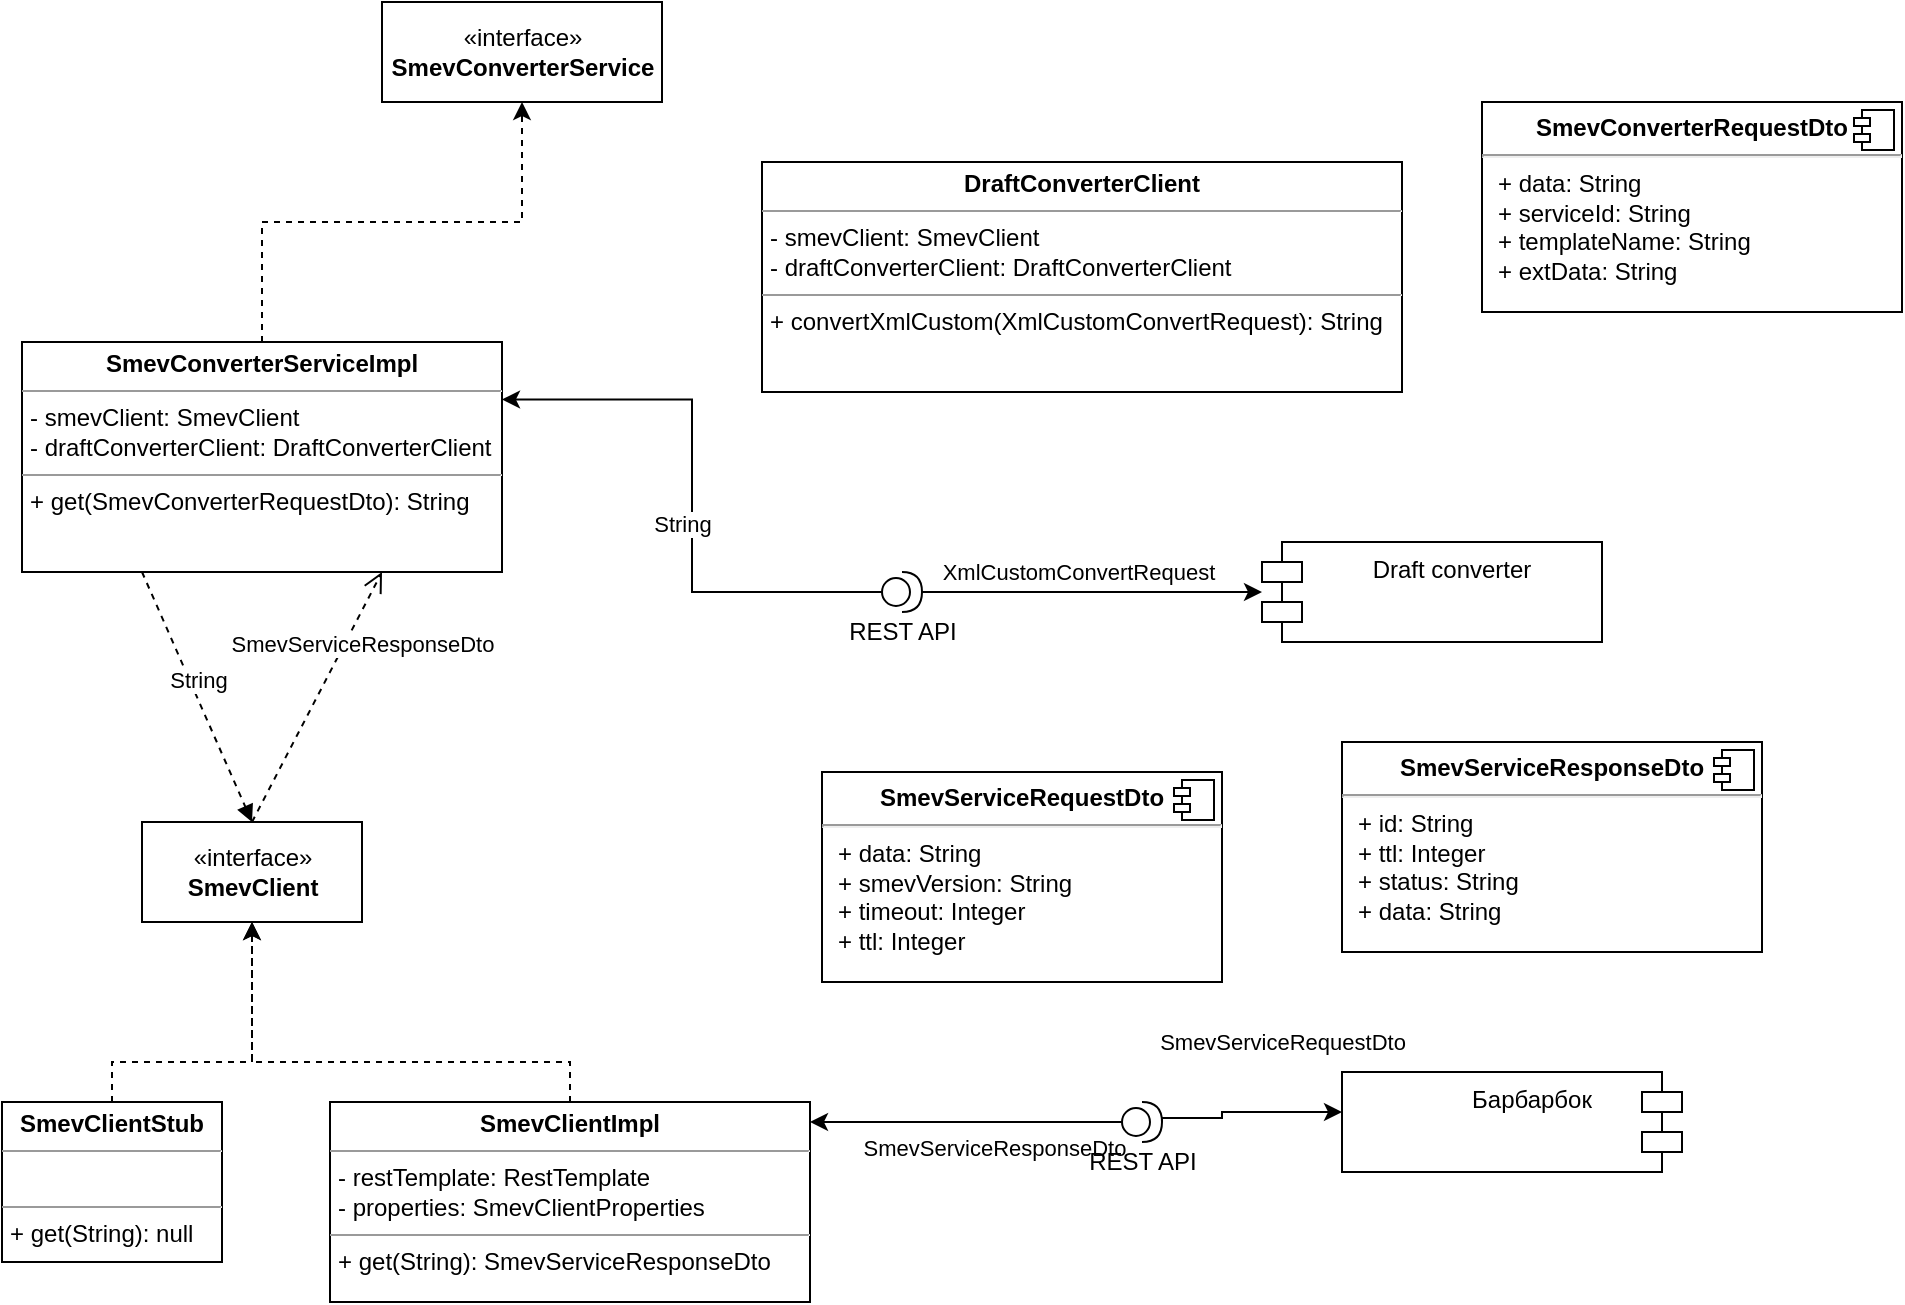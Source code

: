 <mxfile version="15.9.1" type="github">
  <diagram id="C5RBs43oDa-KdzZeNtuy" name="Page-1">
    <mxGraphModel dx="2062" dy="1121" grid="1" gridSize="10" guides="1" tooltips="1" connect="1" arrows="1" fold="1" page="1" pageScale="1" pageWidth="1169" pageHeight="827" math="0" shadow="0">
      <root>
        <mxCell id="WIyWlLk6GJQsqaUBKTNV-0" />
        <mxCell id="WIyWlLk6GJQsqaUBKTNV-1" parent="WIyWlLk6GJQsqaUBKTNV-0" />
        <mxCell id="uNZMD-4TB1eQHiRyNtz--13" style="edgeStyle=orthogonalEdgeStyle;rounded=0;orthogonalLoop=1;jettySize=auto;html=1;exitX=0;exitY=0.5;exitDx=0;exitDy=0;entryX=1;entryY=0.25;entryDx=0;entryDy=0;exitPerimeter=0;" parent="WIyWlLk6GJQsqaUBKTNV-1" source="uNZMD-4TB1eQHiRyNtz--9" target="uNZMD-4TB1eQHiRyNtz--2" edge="1">
          <mxGeometry relative="1" as="geometry" />
        </mxCell>
        <mxCell id="SF7gYtSP60bekAl-iXzv-11" value="String" style="edgeLabel;html=1;align=center;verticalAlign=middle;resizable=0;points=[];" vertex="1" connectable="0" parent="uNZMD-4TB1eQHiRyNtz--13">
          <mxGeometry x="-0.206" y="2" relative="1" as="geometry">
            <mxPoint x="-3" y="-16" as="offset" />
          </mxGeometry>
        </mxCell>
        <mxCell id="SF7gYtSP60bekAl-iXzv-14" style="edgeStyle=orthogonalEdgeStyle;rounded=0;orthogonalLoop=1;jettySize=auto;html=1;dashed=1;" edge="1" parent="WIyWlLk6GJQsqaUBKTNV-1" source="uNZMD-4TB1eQHiRyNtz--2" target="uNZMD-4TB1eQHiRyNtz--3">
          <mxGeometry relative="1" as="geometry" />
        </mxCell>
        <mxCell id="uNZMD-4TB1eQHiRyNtz--2" value="&lt;p style=&quot;margin: 0px ; margin-top: 4px ; text-align: center&quot;&gt;&lt;b&gt;SmevConverterServiceImpl&lt;/b&gt;&lt;br&gt;&lt;/p&gt;&lt;hr size=&quot;1&quot;&gt;&lt;p style=&quot;margin: 0px ; margin-left: 4px&quot;&gt;&lt;span&gt;-&amp;nbsp;smevClient:&amp;nbsp;SmevClient&lt;/span&gt;&lt;br&gt;&lt;/p&gt;&lt;p style=&quot;margin: 0px ; margin-left: 4px&quot;&gt;- draftConverterClient: DraftConverterClient&lt;/p&gt;&lt;hr size=&quot;1&quot;&gt;&lt;p style=&quot;margin: 0px ; margin-left: 4px&quot;&gt;+ get(SmevConverterRequestDto): String&lt;/p&gt;" style="verticalAlign=top;align=left;overflow=fill;fontSize=12;fontFamily=Helvetica;html=1;" parent="WIyWlLk6GJQsqaUBKTNV-1" vertex="1">
          <mxGeometry x="20" y="470" width="240" height="115" as="geometry" />
        </mxCell>
        <mxCell id="uNZMD-4TB1eQHiRyNtz--3" value="«interface»&lt;br&gt;&lt;b&gt;SmevConverterService&lt;/b&gt;" style="html=1;" parent="WIyWlLk6GJQsqaUBKTNV-1" vertex="1">
          <mxGeometry x="200" y="300" width="140" height="50" as="geometry" />
        </mxCell>
        <mxCell id="uNZMD-4TB1eQHiRyNtz--4" value="Draft converter" style="shape=module;align=left;spacingLeft=20;align=center;verticalAlign=top;" parent="WIyWlLk6GJQsqaUBKTNV-1" vertex="1">
          <mxGeometry x="640" y="570" width="170" height="50" as="geometry" />
        </mxCell>
        <mxCell id="uNZMD-4TB1eQHiRyNtz--14" style="edgeStyle=orthogonalEdgeStyle;rounded=0;orthogonalLoop=1;jettySize=auto;html=1;exitX=1;exitY=0.5;exitDx=0;exitDy=0;exitPerimeter=0;" parent="WIyWlLk6GJQsqaUBKTNV-1" source="uNZMD-4TB1eQHiRyNtz--9" target="uNZMD-4TB1eQHiRyNtz--4" edge="1">
          <mxGeometry relative="1" as="geometry" />
        </mxCell>
        <mxCell id="SF7gYtSP60bekAl-iXzv-10" value="XmlCustomConvertRequest" style="edgeLabel;html=1;align=center;verticalAlign=middle;resizable=0;points=[];" vertex="1" connectable="0" parent="uNZMD-4TB1eQHiRyNtz--14">
          <mxGeometry x="-0.226" y="-2" relative="1" as="geometry">
            <mxPoint x="12" y="-12" as="offset" />
          </mxGeometry>
        </mxCell>
        <mxCell id="uNZMD-4TB1eQHiRyNtz--9" value="REST API" style="shape=providedRequiredInterface;html=1;verticalLabelPosition=bottom;sketch=0;" parent="WIyWlLk6GJQsqaUBKTNV-1" vertex="1">
          <mxGeometry x="450" y="585" width="20" height="20" as="geometry" />
        </mxCell>
        <mxCell id="SF7gYtSP60bekAl-iXzv-6" style="edgeStyle=orthogonalEdgeStyle;rounded=0;orthogonalLoop=1;jettySize=auto;html=1;entryX=0.5;entryY=1;entryDx=0;entryDy=0;dashed=1;" edge="1" parent="WIyWlLk6GJQsqaUBKTNV-1" source="SF7gYtSP60bekAl-iXzv-0" target="SF7gYtSP60bekAl-iXzv-5">
          <mxGeometry relative="1" as="geometry">
            <Array as="points">
              <mxPoint x="135" y="830" />
            </Array>
          </mxGeometry>
        </mxCell>
        <mxCell id="SF7gYtSP60bekAl-iXzv-0" value="&lt;p style=&quot;margin: 0px ; margin-top: 4px ; text-align: center&quot;&gt;&lt;b&gt;SmevClientImpl&lt;/b&gt;&lt;br&gt;&lt;/p&gt;&lt;hr size=&quot;1&quot;&gt;&lt;p style=&quot;margin: 0px ; margin-left: 4px&quot;&gt;&lt;span&gt;-&amp;nbsp;restTemplate:&amp;nbsp;RestTemplate&lt;/span&gt;&lt;br&gt;&lt;/p&gt;&lt;p style=&quot;margin: 0px ; margin-left: 4px&quot;&gt;- properties: SmevClientProperties&lt;/p&gt;&lt;hr size=&quot;1&quot;&gt;&lt;p style=&quot;margin: 0px ; margin-left: 4px&quot;&gt;+ get(String): SmevServiceResponseDto&lt;/p&gt;" style="verticalAlign=top;align=left;overflow=fill;fontSize=12;fontFamily=Helvetica;html=1;" vertex="1" parent="WIyWlLk6GJQsqaUBKTNV-1">
          <mxGeometry x="174" y="850" width="240" height="100" as="geometry" />
        </mxCell>
        <mxCell id="SF7gYtSP60bekAl-iXzv-1" value="Барбарбок" style="shape=module;align=left;spacingLeft=20;align=center;verticalAlign=top;flipH=1;" vertex="1" parent="WIyWlLk6GJQsqaUBKTNV-1">
          <mxGeometry x="680" y="835" width="170" height="50" as="geometry" />
        </mxCell>
        <mxCell id="SF7gYtSP60bekAl-iXzv-2" style="edgeStyle=orthogonalEdgeStyle;rounded=0;orthogonalLoop=1;jettySize=auto;html=1;exitX=0;exitY=0.5;exitDx=0;exitDy=0;exitPerimeter=0;" edge="1" parent="WIyWlLk6GJQsqaUBKTNV-1" source="SF7gYtSP60bekAl-iXzv-4" target="SF7gYtSP60bekAl-iXzv-0">
          <mxGeometry relative="1" as="geometry">
            <mxPoint x="360" y="760" as="targetPoint" />
            <mxPoint x="430" y="740" as="sourcePoint" />
            <Array as="points">
              <mxPoint x="570" y="860" />
            </Array>
          </mxGeometry>
        </mxCell>
        <mxCell id="SF7gYtSP60bekAl-iXzv-13" value="SmevServiceResponseDto" style="edgeLabel;html=1;align=center;verticalAlign=middle;resizable=0;points=[];" vertex="1" connectable="0" parent="SF7gYtSP60bekAl-iXzv-2">
          <mxGeometry x="-0.187" relative="1" as="geometry">
            <mxPoint x="-1" y="13" as="offset" />
          </mxGeometry>
        </mxCell>
        <mxCell id="SF7gYtSP60bekAl-iXzv-3" style="edgeStyle=orthogonalEdgeStyle;rounded=0;orthogonalLoop=1;jettySize=auto;html=1;exitX=1;exitY=0.5;exitDx=0;exitDy=0;exitPerimeter=0;" edge="1" parent="WIyWlLk6GJQsqaUBKTNV-1" source="SF7gYtSP60bekAl-iXzv-4" target="SF7gYtSP60bekAl-iXzv-1">
          <mxGeometry relative="1" as="geometry">
            <mxPoint x="650" y="858" as="targetPoint" />
            <mxPoint x="470" y="730" as="sourcePoint" />
            <Array as="points">
              <mxPoint x="590" y="858" />
              <mxPoint x="620" y="858" />
              <mxPoint x="620" y="855" />
            </Array>
          </mxGeometry>
        </mxCell>
        <mxCell id="SF7gYtSP60bekAl-iXzv-12" value="SmevServiceRequestDto" style="edgeLabel;html=1;align=center;verticalAlign=middle;resizable=0;points=[];" vertex="1" connectable="0" parent="SF7gYtSP60bekAl-iXzv-3">
          <mxGeometry x="-0.053" y="-1" relative="1" as="geometry">
            <mxPoint x="20" y="-36" as="offset" />
          </mxGeometry>
        </mxCell>
        <mxCell id="SF7gYtSP60bekAl-iXzv-4" value="REST API" style="shape=providedRequiredInterface;html=1;verticalLabelPosition=bottom;sketch=0;" vertex="1" parent="WIyWlLk6GJQsqaUBKTNV-1">
          <mxGeometry x="570" y="850" width="20" height="20" as="geometry" />
        </mxCell>
        <mxCell id="SF7gYtSP60bekAl-iXzv-5" value="«interface»&lt;br&gt;&lt;b&gt;SmevClient&lt;/b&gt;" style="html=1;" vertex="1" parent="WIyWlLk6GJQsqaUBKTNV-1">
          <mxGeometry x="80" y="710" width="110" height="50" as="geometry" />
        </mxCell>
        <mxCell id="SF7gYtSP60bekAl-iXzv-8" style="edgeStyle=orthogonalEdgeStyle;rounded=0;orthogonalLoop=1;jettySize=auto;html=1;entryX=0.5;entryY=1;entryDx=0;entryDy=0;dashed=1;" edge="1" parent="WIyWlLk6GJQsqaUBKTNV-1" source="SF7gYtSP60bekAl-iXzv-7" target="SF7gYtSP60bekAl-iXzv-5">
          <mxGeometry relative="1" as="geometry">
            <Array as="points">
              <mxPoint x="65" y="830" />
              <mxPoint x="135" y="830" />
            </Array>
          </mxGeometry>
        </mxCell>
        <mxCell id="SF7gYtSP60bekAl-iXzv-7" value="&lt;p style=&quot;margin: 0px ; margin-top: 4px ; text-align: center&quot;&gt;&lt;b&gt;SmevClientStub&lt;/b&gt;&lt;br&gt;&lt;/p&gt;&lt;hr size=&quot;1&quot;&gt;&lt;p style=&quot;margin: 0px ; margin-left: 4px&quot;&gt;&lt;br&gt;&lt;/p&gt;&lt;hr size=&quot;1&quot;&gt;&lt;p style=&quot;margin: 0px ; margin-left: 4px&quot;&gt;+ get(String): null&lt;/p&gt;" style="verticalAlign=top;align=left;overflow=fill;fontSize=12;fontFamily=Helvetica;html=1;" vertex="1" parent="WIyWlLk6GJQsqaUBKTNV-1">
          <mxGeometry x="10" y="850" width="110" height="80" as="geometry" />
        </mxCell>
        <mxCell id="SF7gYtSP60bekAl-iXzv-15" value="&lt;p style=&quot;margin: 0px ; margin-top: 4px ; text-align: center&quot;&gt;&lt;b&gt;DraftConverterClient&lt;/b&gt;&lt;br&gt;&lt;/p&gt;&lt;hr size=&quot;1&quot;&gt;&lt;p style=&quot;margin: 0px ; margin-left: 4px&quot;&gt;&lt;span&gt;-&amp;nbsp;smevClient:&amp;nbsp;SmevClient&lt;/span&gt;&lt;br&gt;&lt;/p&gt;&lt;p style=&quot;margin: 0px ; margin-left: 4px&quot;&gt;- draftConverterClient: DraftConverterClient&lt;/p&gt;&lt;hr size=&quot;1&quot;&gt;&lt;p style=&quot;margin: 0px ; margin-left: 4px&quot;&gt;+ convertXmlCustom(XmlCustomConvertRequest): String&lt;/p&gt;" style="verticalAlign=top;align=left;overflow=fill;fontSize=12;fontFamily=Helvetica;html=1;" vertex="1" parent="WIyWlLk6GJQsqaUBKTNV-1">
          <mxGeometry x="390" y="380" width="320" height="115" as="geometry" />
        </mxCell>
        <mxCell id="SF7gYtSP60bekAl-iXzv-20" value="&lt;p style=&quot;margin: 0px ; margin-top: 6px ; text-align: center&quot;&gt;&lt;b&gt;SmevServiceRequestDto&lt;/b&gt;&lt;br&gt;&lt;/p&gt;&lt;hr&gt;&lt;p style=&quot;margin: 0px ; margin-left: 8px&quot;&gt;+ data: String&lt;br&gt;+ smevVersion: String&lt;/p&gt;&lt;p style=&quot;margin: 0px ; margin-left: 8px&quot;&gt;+&amp;nbsp;timeout:&amp;nbsp;Integer&lt;/p&gt;&lt;p style=&quot;margin: 0px ; margin-left: 8px&quot;&gt;+ ttl: Integer&lt;/p&gt;" style="align=left;overflow=fill;html=1;dropTarget=0;" vertex="1" parent="WIyWlLk6GJQsqaUBKTNV-1">
          <mxGeometry x="420" y="685" width="200" height="105" as="geometry" />
        </mxCell>
        <mxCell id="SF7gYtSP60bekAl-iXzv-21" value="" style="shape=component;jettyWidth=8;jettyHeight=4;" vertex="1" parent="SF7gYtSP60bekAl-iXzv-20">
          <mxGeometry x="1" width="20" height="20" relative="1" as="geometry">
            <mxPoint x="-24" y="4" as="offset" />
          </mxGeometry>
        </mxCell>
        <mxCell id="SF7gYtSP60bekAl-iXzv-22" value="&lt;p style=&quot;margin: 0px ; margin-top: 6px ; text-align: center&quot;&gt;&lt;b&gt;SmevServiceResponseDto&lt;/b&gt;&lt;br&gt;&lt;/p&gt;&lt;hr&gt;&lt;p style=&quot;margin: 0px ; margin-left: 8px&quot;&gt;+ id: String&lt;br&gt;+ ttl: Integer&lt;/p&gt;&lt;p style=&quot;margin: 0px ; margin-left: 8px&quot;&gt;+&amp;nbsp;status: String&lt;/p&gt;&lt;p style=&quot;margin: 0px ; margin-left: 8px&quot;&gt;+ data: String&lt;/p&gt;" style="align=left;overflow=fill;html=1;dropTarget=0;" vertex="1" parent="WIyWlLk6GJQsqaUBKTNV-1">
          <mxGeometry x="680" y="670" width="210" height="105" as="geometry" />
        </mxCell>
        <mxCell id="SF7gYtSP60bekAl-iXzv-23" value="" style="shape=component;jettyWidth=8;jettyHeight=4;" vertex="1" parent="SF7gYtSP60bekAl-iXzv-22">
          <mxGeometry x="1" width="20" height="20" relative="1" as="geometry">
            <mxPoint x="-24" y="4" as="offset" />
          </mxGeometry>
        </mxCell>
        <mxCell id="SF7gYtSP60bekAl-iXzv-24" value="&lt;p style=&quot;margin: 0px ; margin-top: 6px ; text-align: center&quot;&gt;&lt;b&gt;SmevConverterRequestDto&lt;/b&gt;&lt;br&gt;&lt;/p&gt;&lt;hr&gt;&lt;p style=&quot;margin: 0px ; margin-left: 8px&quot;&gt;+ data: String&lt;br&gt;+ serviceId: String&lt;/p&gt;&lt;p style=&quot;margin: 0px ; margin-left: 8px&quot;&gt;+&amp;nbsp;templateName:&amp;nbsp;String&lt;/p&gt;&lt;p style=&quot;margin: 0px ; margin-left: 8px&quot;&gt;+ extData: String&lt;/p&gt;" style="align=left;overflow=fill;html=1;dropTarget=0;" vertex="1" parent="WIyWlLk6GJQsqaUBKTNV-1">
          <mxGeometry x="750" y="350" width="210" height="105" as="geometry" />
        </mxCell>
        <mxCell id="SF7gYtSP60bekAl-iXzv-25" value="" style="shape=component;jettyWidth=8;jettyHeight=4;" vertex="1" parent="SF7gYtSP60bekAl-iXzv-24">
          <mxGeometry x="1" width="20" height="20" relative="1" as="geometry">
            <mxPoint x="-24" y="4" as="offset" />
          </mxGeometry>
        </mxCell>
        <mxCell id="SF7gYtSP60bekAl-iXzv-26" value="String" style="html=1;verticalAlign=bottom;endArrow=block;rounded=0;dashed=1;exitX=0.25;exitY=1;exitDx=0;exitDy=0;entryX=0.5;entryY=0;entryDx=0;entryDy=0;" edge="1" parent="WIyWlLk6GJQsqaUBKTNV-1" source="uNZMD-4TB1eQHiRyNtz--2" target="SF7gYtSP60bekAl-iXzv-5">
          <mxGeometry width="80" relative="1" as="geometry">
            <mxPoint x="20" y="650" as="sourcePoint" />
            <mxPoint x="100" y="650" as="targetPoint" />
          </mxGeometry>
        </mxCell>
        <mxCell id="SF7gYtSP60bekAl-iXzv-27" value="SmevServiceResponseDto" style="html=1;verticalAlign=bottom;endArrow=open;dashed=1;endSize=8;rounded=0;entryX=0.75;entryY=1;entryDx=0;entryDy=0;exitX=0.5;exitY=0;exitDx=0;exitDy=0;" edge="1" parent="WIyWlLk6GJQsqaUBKTNV-1" source="SF7gYtSP60bekAl-iXzv-5" target="uNZMD-4TB1eQHiRyNtz--2">
          <mxGeometry x="0.368" y="-12" relative="1" as="geometry">
            <mxPoint x="330" y="680" as="sourcePoint" />
            <mxPoint x="250" y="680" as="targetPoint" />
            <mxPoint as="offset" />
          </mxGeometry>
        </mxCell>
      </root>
    </mxGraphModel>
  </diagram>
</mxfile>
